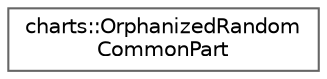 digraph "Graphical Class Hierarchy"
{
 // LATEX_PDF_SIZE
  bgcolor="transparent";
  edge [fontname=Helvetica,fontsize=10,labelfontname=Helvetica,labelfontsize=10];
  node [fontname=Helvetica,fontsize=10,shape=box,height=0.2,width=0.4];
  rankdir="LR";
  Node0 [id="Node000000",label="charts::OrphanizedRandom\lCommonPart",height=0.2,width=0.4,color="grey40", fillcolor="white", style="filled",URL="$structcharts_1_1OrphanizedRandomCommonPart.html",tooltip=" "];
}
